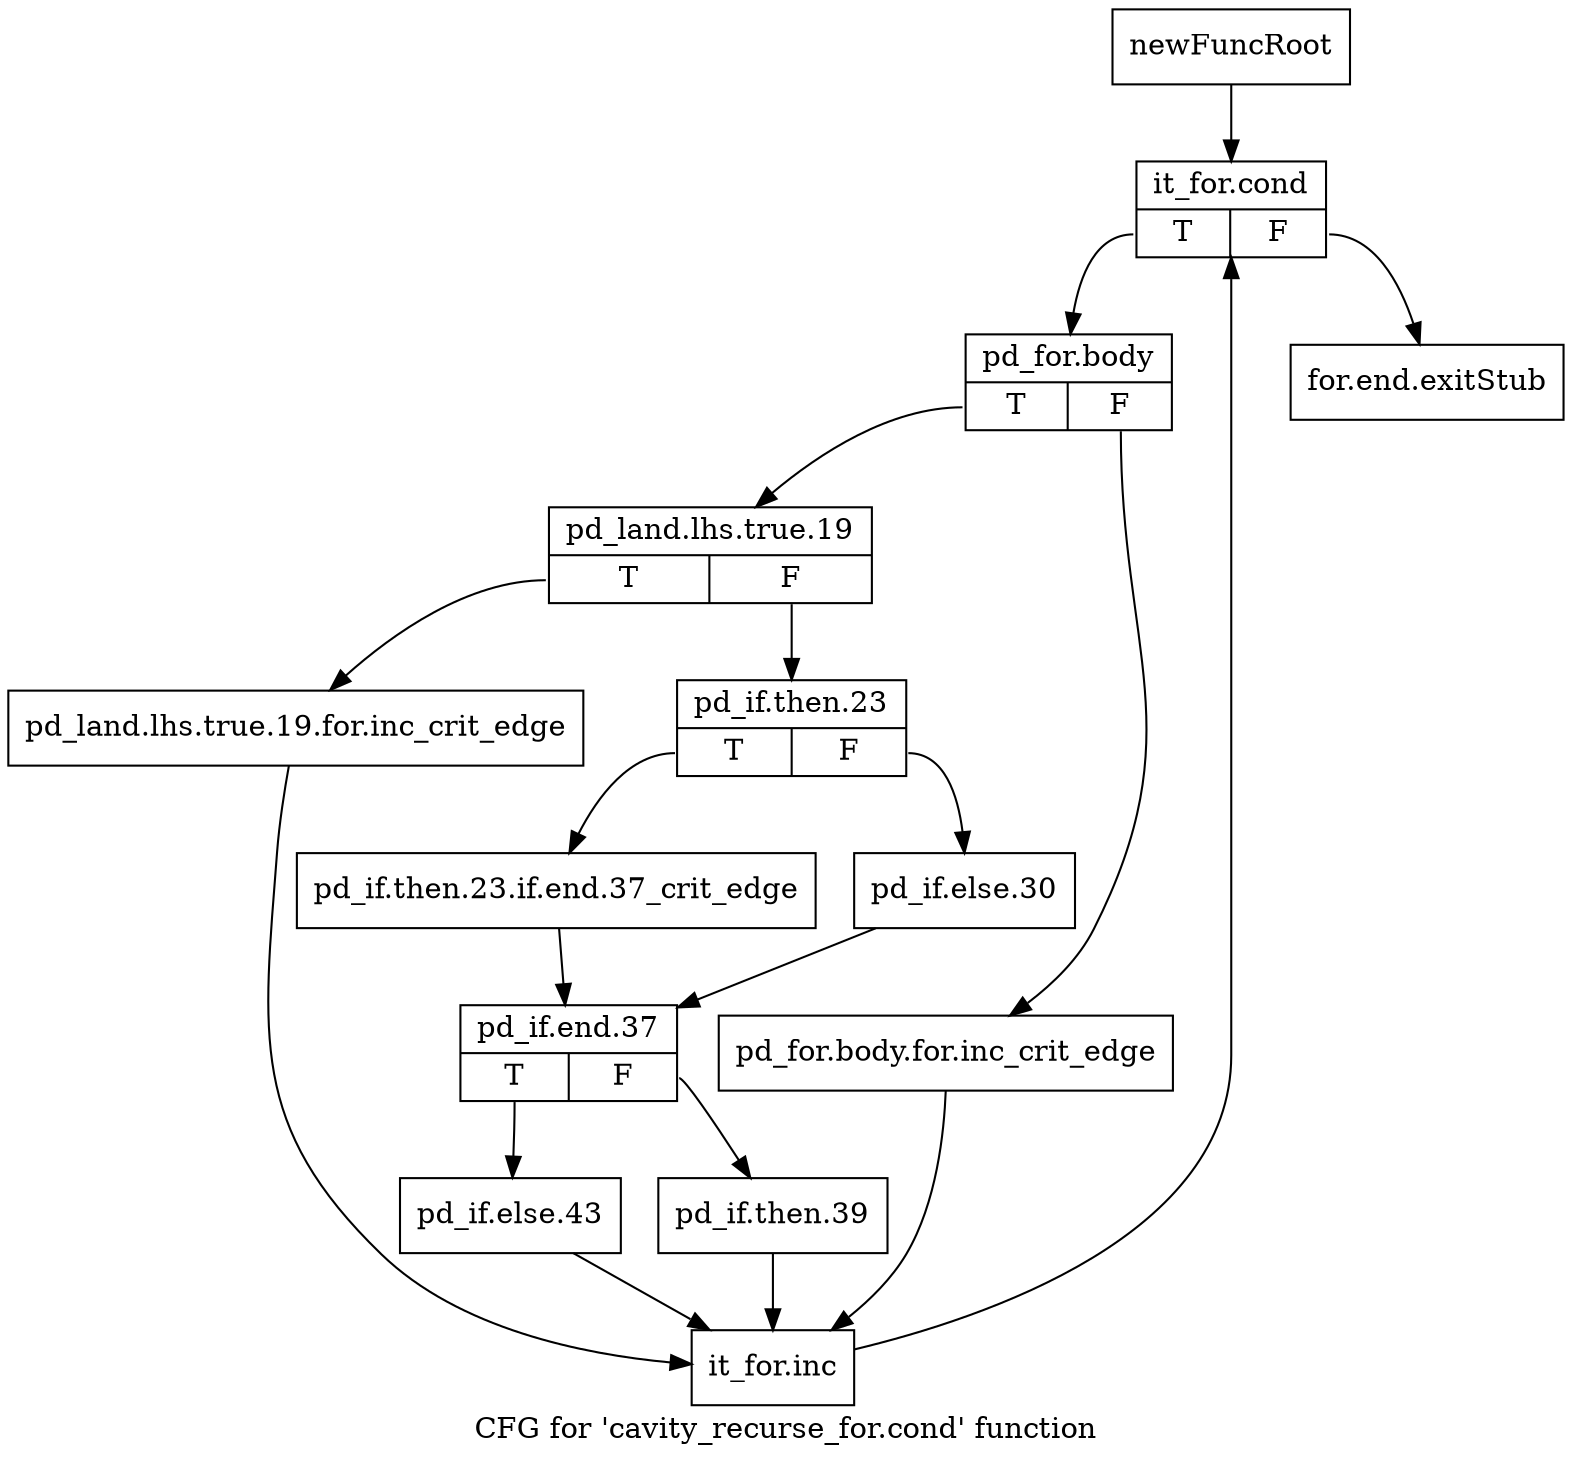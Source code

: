 digraph "CFG for 'cavity_recurse_for.cond' function" {
	label="CFG for 'cavity_recurse_for.cond' function";

	Node0x4687110 [shape=record,label="{newFuncRoot}"];
	Node0x4687110 -> Node0x46f3450;
	Node0x46f3400 [shape=record,label="{for.end.exitStub}"];
	Node0x46f3450 [shape=record,label="{it_for.cond|{<s0>T|<s1>F}}"];
	Node0x46f3450:s0 -> Node0x46f34a0;
	Node0x46f3450:s1 -> Node0x46f3400;
	Node0x46f34a0 [shape=record,label="{pd_for.body|{<s0>T|<s1>F}}"];
	Node0x46f34a0:s0 -> Node0x46f3540;
	Node0x46f34a0:s1 -> Node0x46f34f0;
	Node0x46f34f0 [shape=record,label="{pd_for.body.for.inc_crit_edge}"];
	Node0x46f34f0 -> Node0x46f37c0;
	Node0x46f3540 [shape=record,label="{pd_land.lhs.true.19|{<s0>T|<s1>F}}"];
	Node0x46f3540:s0 -> Node0x46f3770;
	Node0x46f3540:s1 -> Node0x46f3590;
	Node0x46f3590 [shape=record,label="{pd_if.then.23|{<s0>T|<s1>F}}"];
	Node0x46f3590:s0 -> Node0x46f3630;
	Node0x46f3590:s1 -> Node0x46f35e0;
	Node0x46f35e0 [shape=record,label="{pd_if.else.30}"];
	Node0x46f35e0 -> Node0x46f3680;
	Node0x46f3630 [shape=record,label="{pd_if.then.23.if.end.37_crit_edge}"];
	Node0x46f3630 -> Node0x46f3680;
	Node0x46f3680 [shape=record,label="{pd_if.end.37|{<s0>T|<s1>F}}"];
	Node0x46f3680:s0 -> Node0x46f3720;
	Node0x46f3680:s1 -> Node0x46f36d0;
	Node0x46f36d0 [shape=record,label="{pd_if.then.39}"];
	Node0x46f36d0 -> Node0x46f37c0;
	Node0x46f3720 [shape=record,label="{pd_if.else.43}"];
	Node0x46f3720 -> Node0x46f37c0;
	Node0x46f3770 [shape=record,label="{pd_land.lhs.true.19.for.inc_crit_edge}"];
	Node0x46f3770 -> Node0x46f37c0;
	Node0x46f37c0 [shape=record,label="{it_for.inc}"];
	Node0x46f37c0 -> Node0x46f3450;
}
